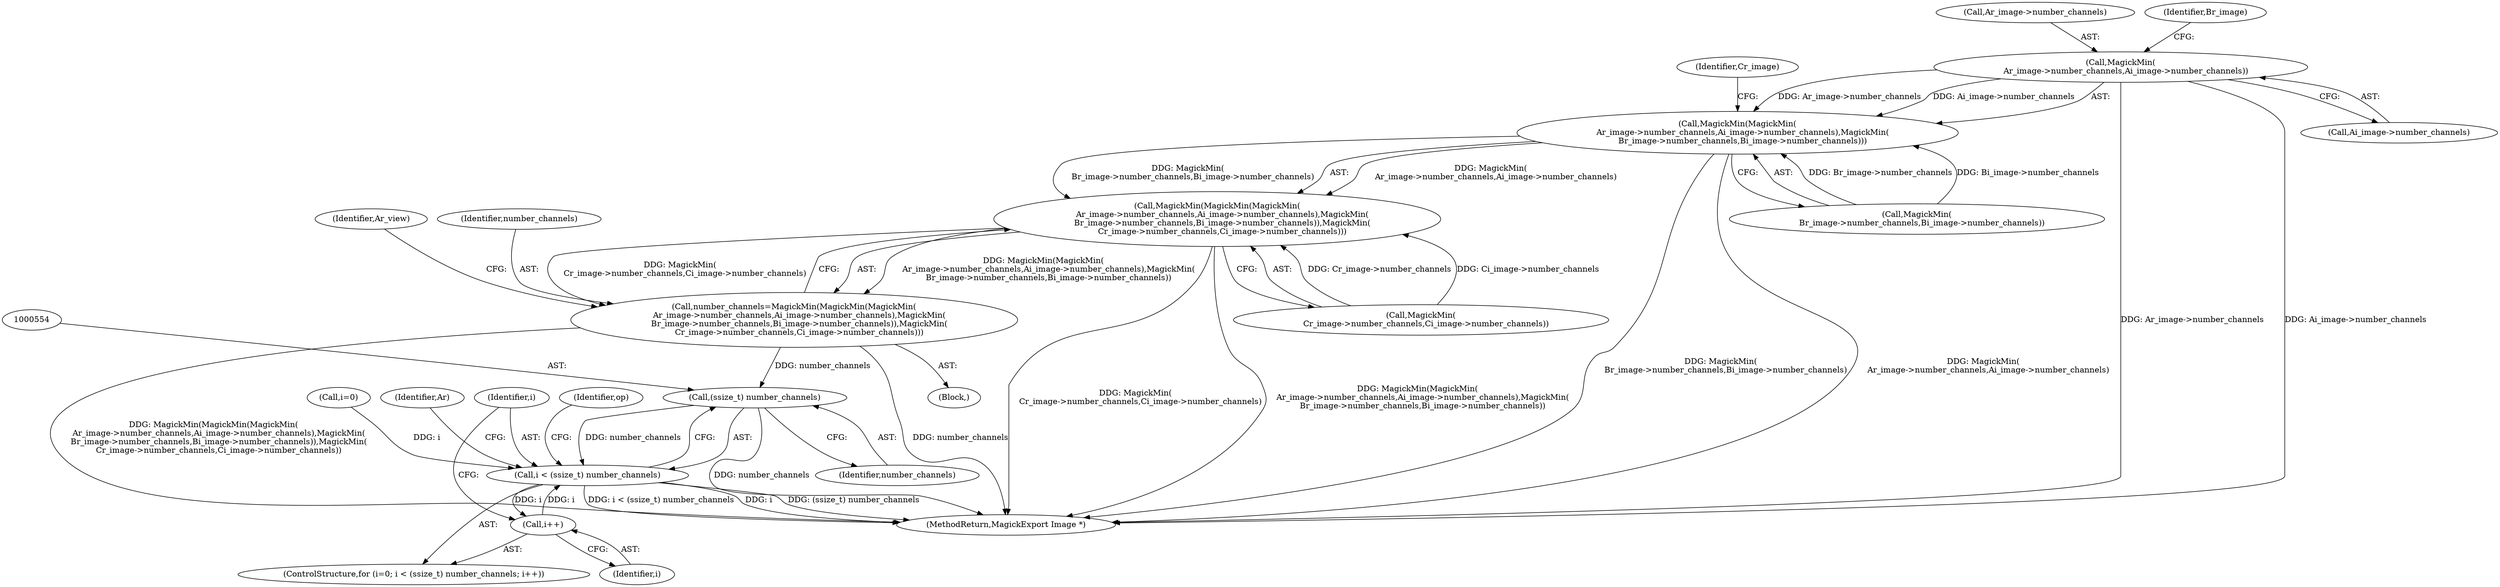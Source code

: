 digraph "0_ImageMagick_d5089971bd792311aaab5cb73460326d7ef7f32d@pointer" {
"1000346" [label="(Call,MagickMin(\n    Ar_image->number_channels,Ai_image->number_channels))"];
"1000345" [label="(Call,MagickMin(MagickMin(\n    Ar_image->number_channels,Ai_image->number_channels),MagickMin(\n    Br_image->number_channels,Bi_image->number_channels)))"];
"1000344" [label="(Call,MagickMin(MagickMin(MagickMin(\n    Ar_image->number_channels,Ai_image->number_channels),MagickMin(\n    Br_image->number_channels,Bi_image->number_channels)),MagickMin(\n    Cr_image->number_channels,Ci_image->number_channels)))"];
"1000342" [label="(Call,number_channels=MagickMin(MagickMin(MagickMin(\n    Ar_image->number_channels,Ai_image->number_channels),MagickMin(\n    Br_image->number_channels,Bi_image->number_channels)),MagickMin(\n    Cr_image->number_channels,Ci_image->number_channels)))"];
"1000553" [label="(Call,(ssize_t) number_channels)"];
"1000551" [label="(Call,i < (ssize_t) number_channels)"];
"1000556" [label="(Call,i++)"];
"1000344" [label="(Call,MagickMin(MagickMin(MagickMin(\n    Ar_image->number_channels,Ai_image->number_channels),MagickMin(\n    Br_image->number_channels,Bi_image->number_channels)),MagickMin(\n    Cr_image->number_channels,Ci_image->number_channels)))"];
"1000551" [label="(Call,i < (ssize_t) number_channels)"];
"1000362" [label="(Identifier,Cr_image)"];
"1000347" [label="(Call,Ar_image->number_channels)"];
"1000346" [label="(Call,MagickMin(\n    Ar_image->number_channels,Ai_image->number_channels))"];
"1000548" [label="(Call,i=0)"];
"1000355" [label="(Identifier,Br_image)"];
"1000848" [label="(Identifier,Ar)"];
"1000553" [label="(Call,(ssize_t) number_channels)"];
"1000951" [label="(MethodReturn,MagickExport Image *)"];
"1000368" [label="(Identifier,Ar_view)"];
"1000555" [label="(Identifier,number_channels)"];
"1000552" [label="(Identifier,i)"];
"1000345" [label="(Call,MagickMin(MagickMin(\n    Ar_image->number_channels,Ai_image->number_channels),MagickMin(\n    Br_image->number_channels,Bi_image->number_channels)))"];
"1000547" [label="(ControlStructure,for (i=0; i < (ssize_t) number_channels; i++))"];
"1000343" [label="(Identifier,number_channels)"];
"1000560" [label="(Identifier,op)"];
"1000342" [label="(Call,number_channels=MagickMin(MagickMin(MagickMin(\n    Ar_image->number_channels,Ai_image->number_channels),MagickMin(\n    Br_image->number_channels,Bi_image->number_channels)),MagickMin(\n    Cr_image->number_channels,Ci_image->number_channels)))"];
"1000556" [label="(Call,i++)"];
"1000353" [label="(Call,MagickMin(\n    Br_image->number_channels,Bi_image->number_channels))"];
"1000557" [label="(Identifier,i)"];
"1000105" [label="(Block,)"];
"1000350" [label="(Call,Ai_image->number_channels)"];
"1000360" [label="(Call,MagickMin(\n    Cr_image->number_channels,Ci_image->number_channels))"];
"1000346" -> "1000345"  [label="AST: "];
"1000346" -> "1000350"  [label="CFG: "];
"1000347" -> "1000346"  [label="AST: "];
"1000350" -> "1000346"  [label="AST: "];
"1000355" -> "1000346"  [label="CFG: "];
"1000346" -> "1000951"  [label="DDG: Ar_image->number_channels"];
"1000346" -> "1000951"  [label="DDG: Ai_image->number_channels"];
"1000346" -> "1000345"  [label="DDG: Ar_image->number_channels"];
"1000346" -> "1000345"  [label="DDG: Ai_image->number_channels"];
"1000345" -> "1000344"  [label="AST: "];
"1000345" -> "1000353"  [label="CFG: "];
"1000353" -> "1000345"  [label="AST: "];
"1000362" -> "1000345"  [label="CFG: "];
"1000345" -> "1000951"  [label="DDG: MagickMin(\n    Br_image->number_channels,Bi_image->number_channels)"];
"1000345" -> "1000951"  [label="DDG: MagickMin(\n    Ar_image->number_channels,Ai_image->number_channels)"];
"1000345" -> "1000344"  [label="DDG: MagickMin(\n    Ar_image->number_channels,Ai_image->number_channels)"];
"1000345" -> "1000344"  [label="DDG: MagickMin(\n    Br_image->number_channels,Bi_image->number_channels)"];
"1000353" -> "1000345"  [label="DDG: Br_image->number_channels"];
"1000353" -> "1000345"  [label="DDG: Bi_image->number_channels"];
"1000344" -> "1000342"  [label="AST: "];
"1000344" -> "1000360"  [label="CFG: "];
"1000360" -> "1000344"  [label="AST: "];
"1000342" -> "1000344"  [label="CFG: "];
"1000344" -> "1000951"  [label="DDG: MagickMin(\n    Cr_image->number_channels,Ci_image->number_channels)"];
"1000344" -> "1000951"  [label="DDG: MagickMin(MagickMin(\n    Ar_image->number_channels,Ai_image->number_channels),MagickMin(\n    Br_image->number_channels,Bi_image->number_channels))"];
"1000344" -> "1000342"  [label="DDG: MagickMin(MagickMin(\n    Ar_image->number_channels,Ai_image->number_channels),MagickMin(\n    Br_image->number_channels,Bi_image->number_channels))"];
"1000344" -> "1000342"  [label="DDG: MagickMin(\n    Cr_image->number_channels,Ci_image->number_channels)"];
"1000360" -> "1000344"  [label="DDG: Cr_image->number_channels"];
"1000360" -> "1000344"  [label="DDG: Ci_image->number_channels"];
"1000342" -> "1000105"  [label="AST: "];
"1000343" -> "1000342"  [label="AST: "];
"1000368" -> "1000342"  [label="CFG: "];
"1000342" -> "1000951"  [label="DDG: MagickMin(MagickMin(MagickMin(\n    Ar_image->number_channels,Ai_image->number_channels),MagickMin(\n    Br_image->number_channels,Bi_image->number_channels)),MagickMin(\n    Cr_image->number_channels,Ci_image->number_channels))"];
"1000342" -> "1000951"  [label="DDG: number_channels"];
"1000342" -> "1000553"  [label="DDG: number_channels"];
"1000553" -> "1000551"  [label="AST: "];
"1000553" -> "1000555"  [label="CFG: "];
"1000554" -> "1000553"  [label="AST: "];
"1000555" -> "1000553"  [label="AST: "];
"1000551" -> "1000553"  [label="CFG: "];
"1000553" -> "1000951"  [label="DDG: number_channels"];
"1000553" -> "1000551"  [label="DDG: number_channels"];
"1000551" -> "1000547"  [label="AST: "];
"1000552" -> "1000551"  [label="AST: "];
"1000560" -> "1000551"  [label="CFG: "];
"1000848" -> "1000551"  [label="CFG: "];
"1000551" -> "1000951"  [label="DDG: (ssize_t) number_channels"];
"1000551" -> "1000951"  [label="DDG: i < (ssize_t) number_channels"];
"1000551" -> "1000951"  [label="DDG: i"];
"1000556" -> "1000551"  [label="DDG: i"];
"1000548" -> "1000551"  [label="DDG: i"];
"1000551" -> "1000556"  [label="DDG: i"];
"1000556" -> "1000547"  [label="AST: "];
"1000556" -> "1000557"  [label="CFG: "];
"1000557" -> "1000556"  [label="AST: "];
"1000552" -> "1000556"  [label="CFG: "];
}
